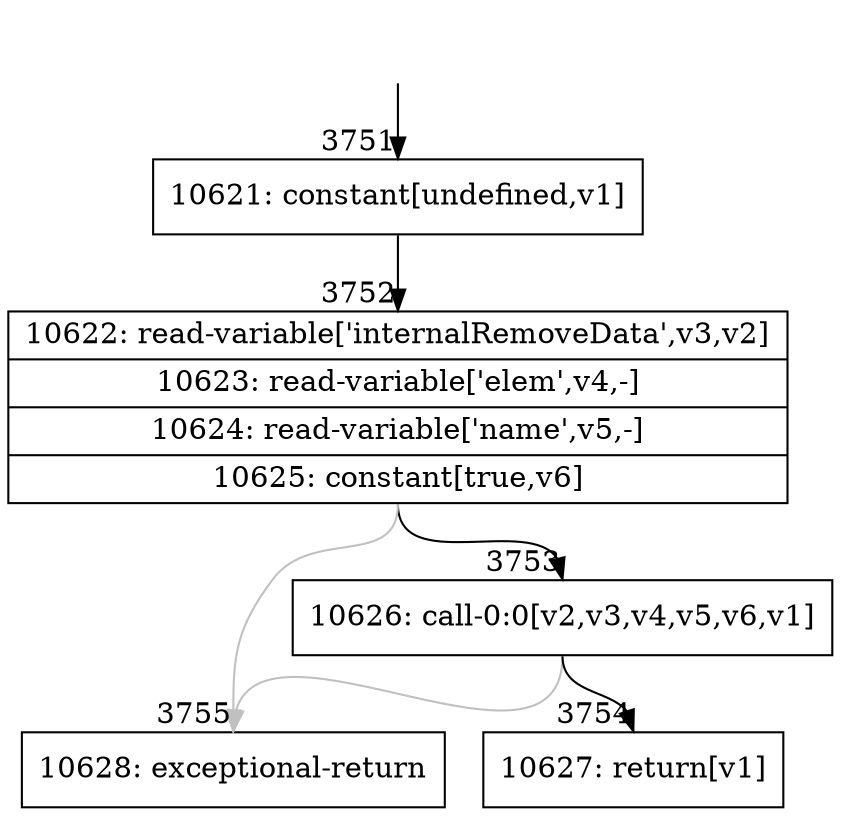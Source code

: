 digraph {
rankdir="TD"
BB_entry249[shape=none,label=""];
BB_entry249 -> BB3751 [tailport=s, headport=n, headlabel="    3751"]
BB3751 [shape=record label="{10621: constant[undefined,v1]}" ] 
BB3751 -> BB3752 [tailport=s, headport=n, headlabel="      3752"]
BB3752 [shape=record label="{10622: read-variable['internalRemoveData',v3,v2]|10623: read-variable['elem',v4,-]|10624: read-variable['name',v5,-]|10625: constant[true,v6]}" ] 
BB3752 -> BB3753 [tailport=s, headport=n, headlabel="      3753"]
BB3752 -> BB3755 [tailport=s, headport=n, color=gray, headlabel="      3755"]
BB3753 [shape=record label="{10626: call-0:0[v2,v3,v4,v5,v6,v1]}" ] 
BB3753 -> BB3754 [tailport=s, headport=n, headlabel="      3754"]
BB3753 -> BB3755 [tailport=s, headport=n, color=gray]
BB3754 [shape=record label="{10627: return[v1]}" ] 
BB3755 [shape=record label="{10628: exceptional-return}" ] 
}
